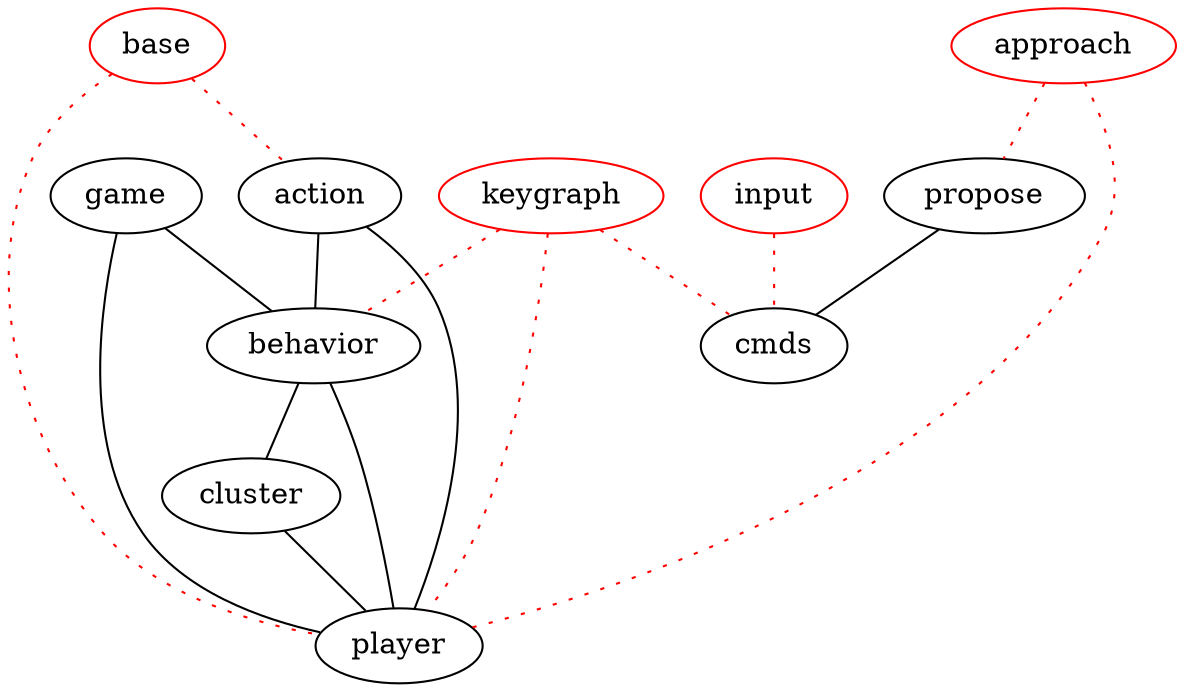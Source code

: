 graph keygraph {
graph [size="10,10"]
game [color="black"]
behavior [color="black"]
cmds [color="black"]
player [color="black"]
propose [color="black"]
action [color="black"]
cluster [color="black"]
approach [color="red"]
keygraph [color="red"]
input [color="red"]
base [color="red"]
action--behavior
action--player
game--behavior
game--player
behavior--cluster
behavior--player
cluster--player
propose--cmds
base--action [color="red", style="dotted"]
keygraph--behavior [color="red", style="dotted"]
keygraph--cmds [color="red", style="dotted"]
keygraph--player [color="red", style="dotted"]
input--cmds [color="red", style="dotted"]
approach--player [color="red", style="dotted"]
approach--propose [color="red", style="dotted"]
base--player [color="red", style="dotted"]
}